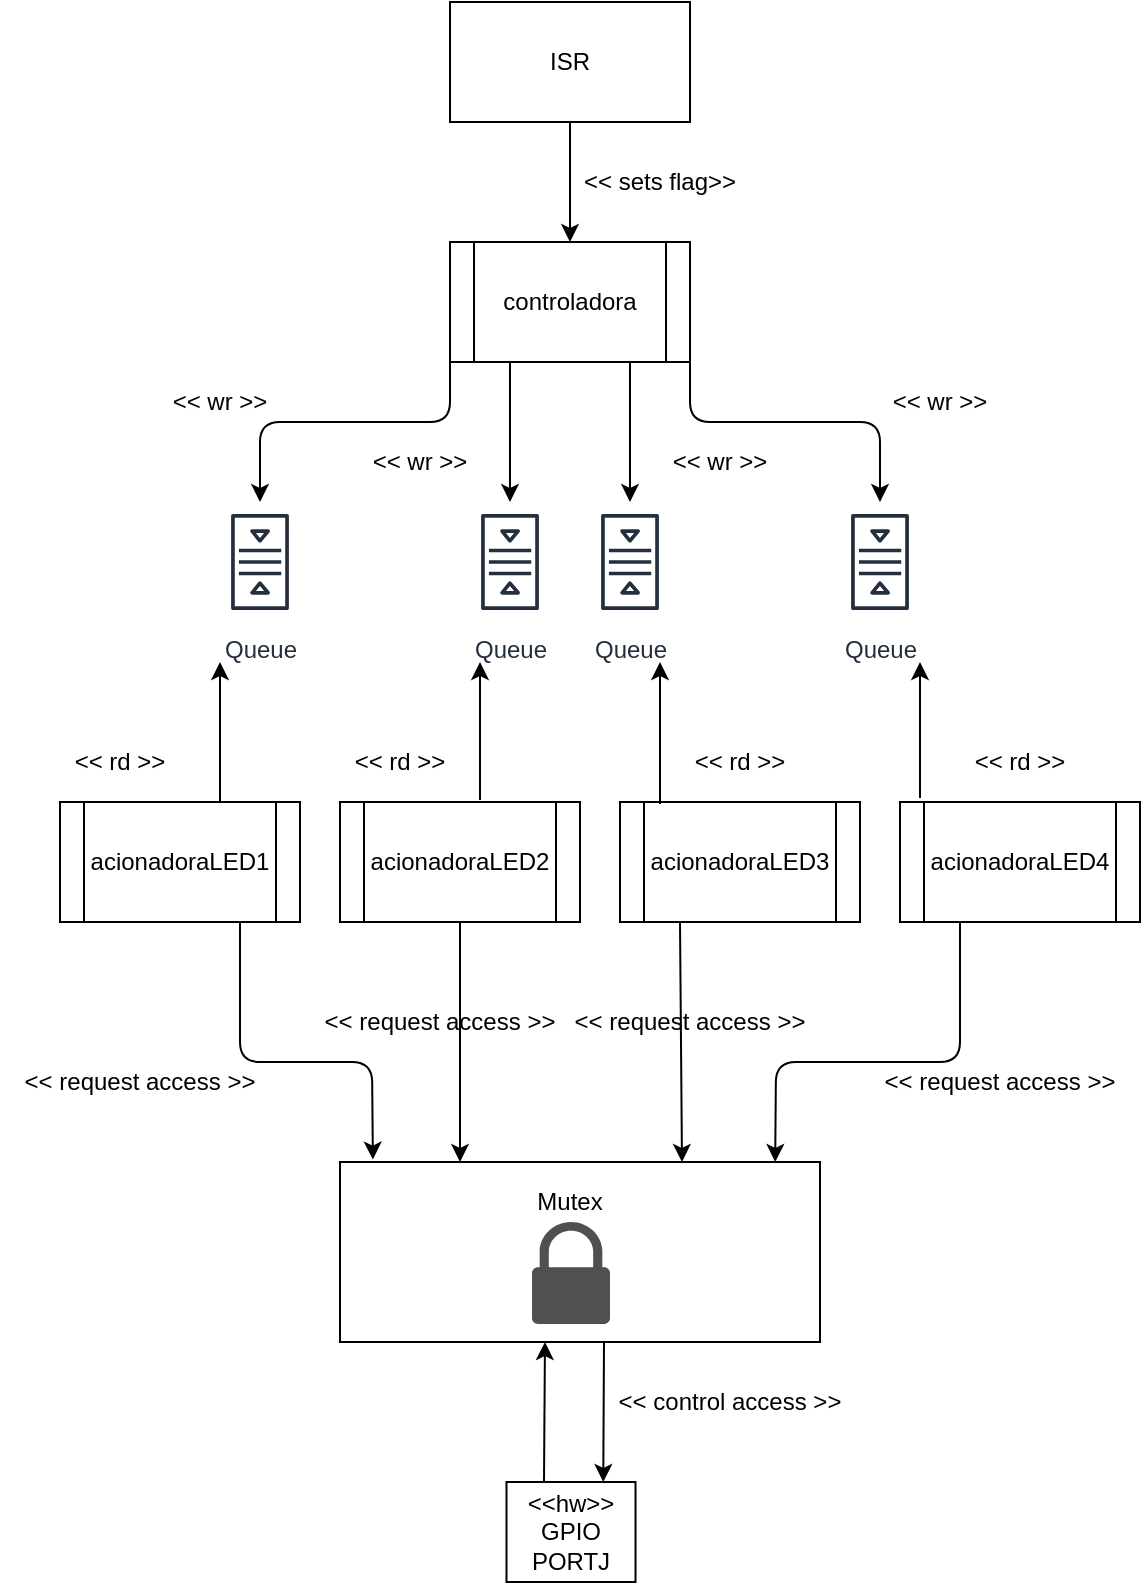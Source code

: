 <mxfile version="14.9.6" type="device"><diagram id="R2lEEEUBdFMjLlhIrx00" name="Page-1"><mxGraphModel dx="1350" dy="642" grid="1" gridSize="10" guides="1" tooltips="1" connect="1" arrows="1" fold="1" page="1" pageScale="1" pageWidth="850" pageHeight="1100" math="0" shadow="0" extFonts="Permanent Marker^https://fonts.googleapis.com/css?family=Permanent+Marker"><root><mxCell id="0"/><mxCell id="1" parent="0"/><mxCell id="viQ65WrflVBExXXhq5Lv-1" value="ISR" style="rounded=0;whiteSpace=wrap;html=1;" parent="1" vertex="1"><mxGeometry x="365" y="40" width="120" height="60" as="geometry"/></mxCell><mxCell id="viQ65WrflVBExXXhq5Lv-2" value="" style="endArrow=classic;html=1;exitX=0.5;exitY=1;exitDx=0;exitDy=0;" parent="1" source="viQ65WrflVBExXXhq5Lv-1" edge="1"><mxGeometry width="50" height="50" relative="1" as="geometry"><mxPoint x="685" y="360" as="sourcePoint"/><mxPoint x="425" y="160" as="targetPoint"/><Array as="points"><mxPoint x="425" y="130"/></Array></mxGeometry></mxCell><mxCell id="viQ65WrflVBExXXhq5Lv-3" value="controladora" style="shape=process;whiteSpace=wrap;html=1;backgroundOutline=1;" parent="1" vertex="1"><mxGeometry x="365" y="160" width="120" height="60" as="geometry"/></mxCell><mxCell id="viQ65WrflVBExXXhq5Lv-4" value="&amp;lt;&amp;lt; sets flag&amp;gt;&amp;gt;" style="text;html=1;strokeColor=none;fillColor=none;align=center;verticalAlign=middle;whiteSpace=wrap;rounded=0;" parent="1" vertex="1"><mxGeometry x="430" y="120" width="80" height="20" as="geometry"/></mxCell><mxCell id="viQ65WrflVBExXXhq5Lv-5" value="" style="endArrow=classic;html=1;exitX=1;exitY=1;exitDx=0;exitDy=0;" parent="1" source="viQ65WrflVBExXXhq5Lv-3" edge="1"><mxGeometry width="50" height="50" relative="1" as="geometry"><mxPoint x="430" y="340" as="sourcePoint"/><mxPoint x="580" y="290" as="targetPoint"/><Array as="points"><mxPoint x="485" y="250"/><mxPoint x="540" y="250"/><mxPoint x="580" y="250"/></Array></mxGeometry></mxCell><mxCell id="viQ65WrflVBExXXhq5Lv-6" value="" style="endArrow=classic;html=1;exitX=0.75;exitY=1;exitDx=0;exitDy=0;" parent="1" source="viQ65WrflVBExXXhq5Lv-3" edge="1"><mxGeometry width="50" height="50" relative="1" as="geometry"><mxPoint x="430" y="340" as="sourcePoint"/><mxPoint x="455" y="290" as="targetPoint"/></mxGeometry></mxCell><mxCell id="viQ65WrflVBExXXhq5Lv-7" value="" style="endArrow=classic;html=1;exitX=0.25;exitY=1;exitDx=0;exitDy=0;" parent="1" source="viQ65WrflVBExXXhq5Lv-3" edge="1"><mxGeometry width="50" height="50" relative="1" as="geometry"><mxPoint x="430" y="340" as="sourcePoint"/><mxPoint x="395" y="290" as="targetPoint"/></mxGeometry></mxCell><mxCell id="viQ65WrflVBExXXhq5Lv-8" value="" style="endArrow=classic;html=1;exitX=0;exitY=1;exitDx=0;exitDy=0;" parent="1" source="viQ65WrflVBExXXhq5Lv-3" edge="1"><mxGeometry width="50" height="50" relative="1" as="geometry"><mxPoint x="430" y="340" as="sourcePoint"/><mxPoint x="270" y="290" as="targetPoint"/><Array as="points"><mxPoint x="365" y="250"/><mxPoint x="270" y="250"/></Array></mxGeometry></mxCell><mxCell id="viQ65WrflVBExXXhq5Lv-9" value="Queue" style="outlineConnect=0;fontColor=#232F3E;gradientColor=none;strokeColor=#232F3E;fillColor=#ffffff;dashed=0;verticalLabelPosition=bottom;verticalAlign=top;align=center;html=1;fontSize=12;fontStyle=0;aspect=fixed;shape=mxgraph.aws4.resourceIcon;resIcon=mxgraph.aws4.queue;direction=south;" parent="1" vertex="1"><mxGeometry x="240" y="290" width="60" height="60" as="geometry"/></mxCell><mxCell id="viQ65WrflVBExXXhq5Lv-10" value="Queue" style="outlineConnect=0;fontColor=#232F3E;gradientColor=none;strokeColor=#232F3E;fillColor=#ffffff;dashed=0;verticalLabelPosition=bottom;verticalAlign=top;align=center;html=1;fontSize=12;fontStyle=0;aspect=fixed;shape=mxgraph.aws4.resourceIcon;resIcon=mxgraph.aws4.queue;direction=south;" parent="1" vertex="1"><mxGeometry x="365" y="290" width="60" height="60" as="geometry"/></mxCell><mxCell id="viQ65WrflVBExXXhq5Lv-11" value="Queue" style="outlineConnect=0;fontColor=#232F3E;gradientColor=none;strokeColor=#232F3E;fillColor=#ffffff;dashed=0;verticalLabelPosition=bottom;verticalAlign=top;align=center;html=1;fontSize=12;fontStyle=0;aspect=fixed;shape=mxgraph.aws4.resourceIcon;resIcon=mxgraph.aws4.queue;direction=south;" parent="1" vertex="1"><mxGeometry x="425" y="290" width="60" height="60" as="geometry"/></mxCell><mxCell id="viQ65WrflVBExXXhq5Lv-12" value="Queue" style="outlineConnect=0;fontColor=#232F3E;gradientColor=none;strokeColor=#232F3E;fillColor=#ffffff;dashed=0;verticalLabelPosition=bottom;verticalAlign=top;align=center;html=1;fontSize=12;fontStyle=0;aspect=fixed;shape=mxgraph.aws4.resourceIcon;resIcon=mxgraph.aws4.queue;direction=south;" parent="1" vertex="1"><mxGeometry x="550" y="290" width="60" height="60" as="geometry"/></mxCell><mxCell id="viQ65WrflVBExXXhq5Lv-13" value="&amp;lt;&amp;lt; wr &amp;gt;&amp;gt;" style="text;html=1;strokeColor=none;fillColor=none;align=center;verticalAlign=middle;whiteSpace=wrap;rounded=0;" parent="1" vertex="1"><mxGeometry x="550" y="230" width="120" height="20" as="geometry"/></mxCell><mxCell id="viQ65WrflVBExXXhq5Lv-14" value="&amp;lt;&amp;lt; wr &amp;gt;&amp;gt;" style="text;html=1;strokeColor=none;fillColor=none;align=center;verticalAlign=middle;whiteSpace=wrap;rounded=0;" parent="1" vertex="1"><mxGeometry x="190" y="230" width="120" height="20" as="geometry"/></mxCell><mxCell id="viQ65WrflVBExXXhq5Lv-15" value="&amp;lt;&amp;lt; wr &amp;gt;&amp;gt;" style="text;html=1;strokeColor=none;fillColor=none;align=center;verticalAlign=middle;whiteSpace=wrap;rounded=0;" parent="1" vertex="1"><mxGeometry x="440" y="260" width="120" height="20" as="geometry"/></mxCell><mxCell id="viQ65WrflVBExXXhq5Lv-16" value="&amp;lt;&amp;lt; wr &amp;gt;&amp;gt;" style="text;html=1;strokeColor=none;fillColor=none;align=center;verticalAlign=middle;whiteSpace=wrap;rounded=0;" parent="1" vertex="1"><mxGeometry x="290" y="260" width="120" height="20" as="geometry"/></mxCell><mxCell id="viQ65WrflVBExXXhq5Lv-17" value="acionadoraLED1" style="shape=process;whiteSpace=wrap;html=1;backgroundOutline=1;" parent="1" vertex="1"><mxGeometry x="170" y="440" width="120" height="60" as="geometry"/></mxCell><mxCell id="viQ65WrflVBExXXhq5Lv-18" value="acionadoraLED2" style="shape=process;whiteSpace=wrap;html=1;backgroundOutline=1;" parent="1" vertex="1"><mxGeometry x="310" y="440" width="120" height="60" as="geometry"/></mxCell><mxCell id="viQ65WrflVBExXXhq5Lv-19" value="acionadoraLED3" style="shape=process;whiteSpace=wrap;html=1;backgroundOutline=1;" parent="1" vertex="1"><mxGeometry x="450" y="440" width="120" height="60" as="geometry"/></mxCell><mxCell id="viQ65WrflVBExXXhq5Lv-20" value="acionadoraLED4" style="shape=process;whiteSpace=wrap;html=1;backgroundOutline=1;" parent="1" vertex="1"><mxGeometry x="590" y="440" width="120" height="60" as="geometry"/></mxCell><mxCell id="viQ65WrflVBExXXhq5Lv-21" value="" style="endArrow=classic;html=1;" parent="1" edge="1"><mxGeometry width="50" height="50" relative="1" as="geometry"><mxPoint x="380" y="439" as="sourcePoint"/><mxPoint x="380" y="370" as="targetPoint"/><Array as="points"><mxPoint x="380" y="400"/></Array></mxGeometry></mxCell><mxCell id="viQ65WrflVBExXXhq5Lv-23" value="" style="endArrow=classic;html=1;" parent="1" edge="1"><mxGeometry width="50" height="50" relative="1" as="geometry"><mxPoint x="470" y="441" as="sourcePoint"/><mxPoint x="470" y="370" as="targetPoint"/><Array as="points"><mxPoint x="470" y="410"/></Array></mxGeometry></mxCell><mxCell id="viQ65WrflVBExXXhq5Lv-24" value="" style="endArrow=classic;html=1;" parent="1" edge="1"><mxGeometry width="50" height="50" relative="1" as="geometry"><mxPoint x="600" y="438" as="sourcePoint"/><mxPoint x="600" y="370" as="targetPoint"/><Array as="points"/></mxGeometry></mxCell><mxCell id="viQ65WrflVBExXXhq5Lv-25" value="" style="endArrow=classic;html=1;" parent="1" edge="1"><mxGeometry width="50" height="50" relative="1" as="geometry"><mxPoint x="250" y="440" as="sourcePoint"/><mxPoint x="250" y="370" as="targetPoint"/><Array as="points"><mxPoint x="250" y="420"/></Array></mxGeometry></mxCell><mxCell id="viQ65WrflVBExXXhq5Lv-26" value="&amp;lt;&amp;lt; rd &amp;gt;&amp;gt;" style="text;html=1;strokeColor=none;fillColor=none;align=center;verticalAlign=middle;whiteSpace=wrap;rounded=0;" parent="1" vertex="1"><mxGeometry x="140" y="410" width="120" height="20" as="geometry"/></mxCell><mxCell id="viQ65WrflVBExXXhq5Lv-27" value="&amp;lt;&amp;lt; rd &amp;gt;&amp;gt;" style="text;html=1;strokeColor=none;fillColor=none;align=center;verticalAlign=middle;whiteSpace=wrap;rounded=0;" parent="1" vertex="1"><mxGeometry x="280" y="410" width="120" height="20" as="geometry"/></mxCell><mxCell id="viQ65WrflVBExXXhq5Lv-28" value="&amp;lt;&amp;lt; rd &amp;gt;&amp;gt;" style="text;html=1;strokeColor=none;fillColor=none;align=center;verticalAlign=middle;whiteSpace=wrap;rounded=0;" parent="1" vertex="1"><mxGeometry x="450" y="410" width="120" height="20" as="geometry"/></mxCell><mxCell id="viQ65WrflVBExXXhq5Lv-29" value="&amp;lt;&amp;lt; rd &amp;gt;&amp;gt;" style="text;html=1;strokeColor=none;fillColor=none;align=center;verticalAlign=middle;whiteSpace=wrap;rounded=0;" parent="1" vertex="1"><mxGeometry x="590" y="410" width="120" height="20" as="geometry"/></mxCell><mxCell id="viQ65WrflVBExXXhq5Lv-31" value="" style="endArrow=classic;html=1;exitX=0.75;exitY=1;exitDx=0;exitDy=0;entryX=0.135;entryY=-0.007;entryDx=0;entryDy=0;entryPerimeter=0;" parent="1" source="viQ65WrflVBExXXhq5Lv-17" edge="1"><mxGeometry width="50" height="50" relative="1" as="geometry"><mxPoint x="400" y="530" as="sourcePoint"/><mxPoint x="326.45" y="618.81" as="targetPoint"/><Array as="points"><mxPoint x="260" y="570"/><mxPoint x="326" y="570"/></Array></mxGeometry></mxCell><mxCell id="viQ65WrflVBExXXhq5Lv-33" value="" style="endArrow=classic;html=1;exitX=0.5;exitY=1;exitDx=0;exitDy=0;entryX=0.25;entryY=0;entryDx=0;entryDy=0;" parent="1" source="viQ65WrflVBExXXhq5Lv-18" target="viQ65WrflVBExXXhq5Lv-43" edge="1"><mxGeometry width="50" height="50" relative="1" as="geometry"><mxPoint x="400" y="530" as="sourcePoint"/><mxPoint x="371" y="617" as="targetPoint"/></mxGeometry></mxCell><mxCell id="viQ65WrflVBExXXhq5Lv-34" value="" style="endArrow=classic;html=1;exitX=0.5;exitY=1;exitDx=0;exitDy=0;" parent="1" edge="1"><mxGeometry width="50" height="50" relative="1" as="geometry"><mxPoint x="480" y="500" as="sourcePoint"/><mxPoint x="481" y="620" as="targetPoint"/></mxGeometry></mxCell><mxCell id="viQ65WrflVBExXXhq5Lv-35" value="" style="endArrow=classic;html=1;entryX=0.88;entryY=0;entryDx=0;entryDy=0;entryPerimeter=0;" parent="1" edge="1"><mxGeometry width="50" height="50" relative="1" as="geometry"><mxPoint x="620" y="500" as="sourcePoint"/><mxPoint x="527.6" y="620" as="targetPoint"/><Array as="points"><mxPoint x="620" y="570"/><mxPoint x="580" y="570"/><mxPoint x="528" y="570"/></Array></mxGeometry></mxCell><mxCell id="viQ65WrflVBExXXhq5Lv-36" value="&amp;lt;&amp;lt; request access &amp;gt;&amp;gt;" style="text;html=1;strokeColor=none;fillColor=none;align=center;verticalAlign=middle;whiteSpace=wrap;rounded=0;" parent="1" vertex="1"><mxGeometry x="150" y="570" width="120" height="20" as="geometry"/></mxCell><mxCell id="viQ65WrflVBExXXhq5Lv-37" value="&amp;lt;&amp;lt; request access &amp;gt;&amp;gt;" style="text;html=1;strokeColor=none;fillColor=none;align=center;verticalAlign=middle;whiteSpace=wrap;rounded=0;" parent="1" vertex="1"><mxGeometry x="300" y="540" width="120" height="20" as="geometry"/></mxCell><mxCell id="viQ65WrflVBExXXhq5Lv-38" value="&amp;lt;&amp;lt; request access &amp;gt;&amp;gt;" style="text;html=1;strokeColor=none;fillColor=none;align=center;verticalAlign=middle;whiteSpace=wrap;rounded=0;" parent="1" vertex="1"><mxGeometry x="425" y="540" width="120" height="20" as="geometry"/></mxCell><mxCell id="viQ65WrflVBExXXhq5Lv-39" value="&amp;lt;&amp;lt; request access &amp;gt;&amp;gt;" style="text;html=1;strokeColor=none;fillColor=none;align=center;verticalAlign=middle;whiteSpace=wrap;rounded=0;" parent="1" vertex="1"><mxGeometry x="580" y="570" width="120" height="20" as="geometry"/></mxCell><mxCell id="viQ65WrflVBExXXhq5Lv-42" value="&amp;lt;&amp;lt;hw&amp;gt;&amp;gt;&lt;br&gt;GPIO PORTJ" style="rounded=0;whiteSpace=wrap;html=1;" parent="1" vertex="1"><mxGeometry x="393.25" y="780" width="64.5" height="50" as="geometry"/></mxCell><mxCell id="viQ65WrflVBExXXhq5Lv-43" value="" style="rounded=0;whiteSpace=wrap;html=1;" parent="1" vertex="1"><mxGeometry x="310" y="620" width="240" height="90" as="geometry"/></mxCell><mxCell id="viQ65WrflVBExXXhq5Lv-41" value="" style="pointerEvents=1;shadow=0;dashed=0;html=1;strokeColor=none;fillColor=#505050;labelPosition=center;verticalLabelPosition=bottom;verticalAlign=top;outlineConnect=0;align=center;shape=mxgraph.office.security.lock_protected;" parent="1" vertex="1"><mxGeometry x="406" y="650" width="39" height="51" as="geometry"/></mxCell><mxCell id="viQ65WrflVBExXXhq5Lv-40" value="Mutex" style="text;html=1;strokeColor=none;fillColor=none;align=center;verticalAlign=middle;whiteSpace=wrap;rounded=0;" parent="1" vertex="1"><mxGeometry x="385" y="630" width="80" height="20" as="geometry"/></mxCell><mxCell id="viQ65WrflVBExXXhq5Lv-45" value="" style="endArrow=classic;html=1;entryX=0.75;entryY=0;entryDx=0;entryDy=0;" parent="1" target="viQ65WrflVBExXXhq5Lv-42" edge="1"><mxGeometry width="50" height="50" relative="1" as="geometry"><mxPoint x="442" y="710" as="sourcePoint"/><mxPoint x="495" y="660" as="targetPoint"/></mxGeometry></mxCell><mxCell id="viQ65WrflVBExXXhq5Lv-46" value="" style="endArrow=classic;html=1;entryX=0.427;entryY=1;entryDx=0;entryDy=0;entryPerimeter=0;" parent="1" target="viQ65WrflVBExXXhq5Lv-43" edge="1"><mxGeometry width="50" height="50" relative="1" as="geometry"><mxPoint x="412" y="780" as="sourcePoint"/><mxPoint x="450" y="570" as="targetPoint"/></mxGeometry></mxCell><mxCell id="viQ65WrflVBExXXhq5Lv-47" value="&amp;lt;&amp;lt; control access &amp;gt;&amp;gt;" style="text;html=1;strokeColor=none;fillColor=none;align=center;verticalAlign=middle;whiteSpace=wrap;rounded=0;" parent="1" vertex="1"><mxGeometry x="445" y="730" width="120" height="20" as="geometry"/></mxCell></root></mxGraphModel></diagram></mxfile>